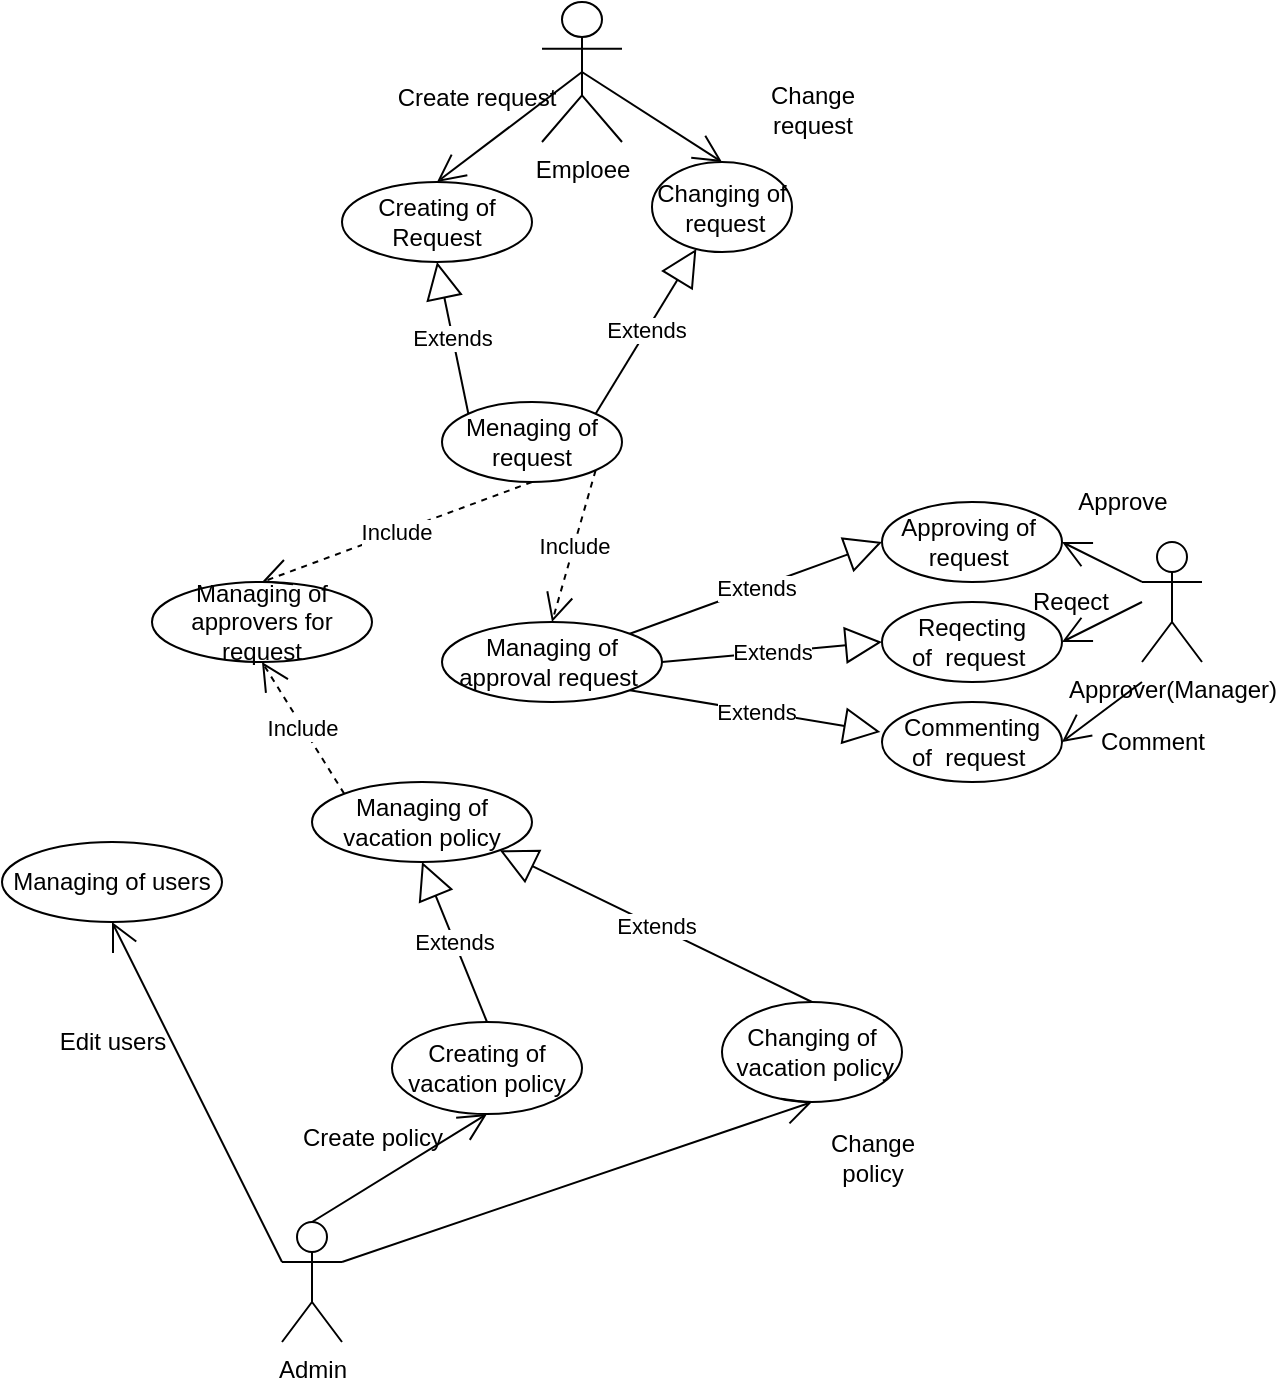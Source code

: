 <mxfile version="12.3.3" type="device" pages="1"><diagram id="6Jd43Li6_wiW7AiUyH1C" name="Page-1"><mxGraphModel dx="1385" dy="605" grid="1" gridSize="10" guides="1" tooltips="1" connect="1" arrows="1" fold="1" page="1" pageScale="1" pageWidth="827" pageHeight="1169" math="0" shadow="0"><root><mxCell id="0"/><mxCell id="1" parent="0"/><mxCell id="JVDn2ekhQVDpfcGcEP06-2" value="Admin&lt;br&gt;" style="shape=umlActor;verticalLabelPosition=bottom;labelBackgroundColor=#ffffff;verticalAlign=top;html=1;" vertex="1" parent="1"><mxGeometry x="200" y="610" width="30" height="60" as="geometry"/></mxCell><mxCell id="JVDn2ekhQVDpfcGcEP06-3" value="Emploee" style="shape=umlActor;verticalLabelPosition=bottom;labelBackgroundColor=#ffffff;verticalAlign=top;html=1;" vertex="1" parent="1"><mxGeometry x="330" width="40" height="70" as="geometry"/></mxCell><mxCell id="JVDn2ekhQVDpfcGcEP06-4" value="Approver(Manager)" style="shape=umlActor;verticalLabelPosition=bottom;labelBackgroundColor=#ffffff;verticalAlign=top;html=1;" vertex="1" parent="1"><mxGeometry x="630" y="270" width="30" height="60" as="geometry"/></mxCell><mxCell id="JVDn2ekhQVDpfcGcEP06-8" value="Changing of&lt;br&gt;&amp;nbsp;request" style="ellipse;whiteSpace=wrap;html=1;" vertex="1" parent="1"><mxGeometry x="385" y="80" width="70" height="45" as="geometry"/></mxCell><mxCell id="JVDn2ekhQVDpfcGcEP06-9" value="Menaging of request" style="ellipse;whiteSpace=wrap;html=1;" vertex="1" parent="1"><mxGeometry x="280" y="200" width="90" height="40" as="geometry"/></mxCell><mxCell id="JVDn2ekhQVDpfcGcEP06-10" value="Managing of approval request&amp;nbsp;" style="ellipse;whiteSpace=wrap;html=1;" vertex="1" parent="1"><mxGeometry x="280" y="310" width="110" height="40" as="geometry"/></mxCell><mxCell id="JVDn2ekhQVDpfcGcEP06-11" value="Approving of&amp;nbsp; request&amp;nbsp;" style="ellipse;whiteSpace=wrap;html=1;" vertex="1" parent="1"><mxGeometry x="500" y="250" width="90" height="40" as="geometry"/></mxCell><mxCell id="JVDn2ekhQVDpfcGcEP06-12" value="Reqecting &lt;br&gt;of&amp;nbsp; request&amp;nbsp;" style="ellipse;whiteSpace=wrap;html=1;" vertex="1" parent="1"><mxGeometry x="500" y="300" width="90" height="40" as="geometry"/></mxCell><mxCell id="JVDn2ekhQVDpfcGcEP06-13" value="Commenting &lt;br&gt;of&amp;nbsp; request&amp;nbsp;" style="ellipse;whiteSpace=wrap;html=1;" vertex="1" parent="1"><mxGeometry x="500" y="350" width="90" height="40" as="geometry"/></mxCell><mxCell id="JVDn2ekhQVDpfcGcEP06-14" value="Managing of vacation policy" style="ellipse;whiteSpace=wrap;html=1;" vertex="1" parent="1"><mxGeometry x="215" y="390" width="110" height="40" as="geometry"/></mxCell><mxCell id="JVDn2ekhQVDpfcGcEP06-15" value="Creating of vacation policy" style="ellipse;whiteSpace=wrap;html=1;" vertex="1" parent="1"><mxGeometry x="255" y="510" width="95" height="46" as="geometry"/></mxCell><mxCell id="JVDn2ekhQVDpfcGcEP06-16" value="Changing of&lt;br&gt;&amp;nbsp;vacation policy" style="ellipse;whiteSpace=wrap;html=1;" vertex="1" parent="1"><mxGeometry x="420" y="500" width="90" height="50" as="geometry"/></mxCell><mxCell id="JVDn2ekhQVDpfcGcEP06-17" value="Managing of users" style="ellipse;whiteSpace=wrap;html=1;" vertex="1" parent="1"><mxGeometry x="60" y="420" width="110" height="40" as="geometry"/></mxCell><mxCell id="JVDn2ekhQVDpfcGcEP06-18" value="Managing of approvers for request" style="ellipse;whiteSpace=wrap;html=1;" vertex="1" parent="1"><mxGeometry x="135" y="290" width="110" height="40" as="geometry"/></mxCell><mxCell id="JVDn2ekhQVDpfcGcEP06-20" value="Creating of Request" style="ellipse;whiteSpace=wrap;html=1;" vertex="1" parent="1"><mxGeometry x="230" y="90" width="95" height="40" as="geometry"/></mxCell><mxCell id="JVDn2ekhQVDpfcGcEP06-21" value="" style="endArrow=open;endFill=1;endSize=12;html=1;exitX=0.5;exitY=0;exitDx=0;exitDy=0;exitPerimeter=0;entryX=0.5;entryY=1;entryDx=0;entryDy=0;" edge="1" parent="1" source="JVDn2ekhQVDpfcGcEP06-2" target="JVDn2ekhQVDpfcGcEP06-15"><mxGeometry width="160" relative="1" as="geometry"><mxPoint x="90" y="810" as="sourcePoint"/><mxPoint x="250" y="810" as="targetPoint"/></mxGeometry></mxCell><mxCell id="JVDn2ekhQVDpfcGcEP06-23" value="" style="endArrow=open;endFill=1;endSize=12;html=1;entryX=0.5;entryY=1;entryDx=0;entryDy=0;exitX=0;exitY=0.333;exitDx=0;exitDy=0;exitPerimeter=0;" edge="1" parent="1" source="JVDn2ekhQVDpfcGcEP06-2" target="JVDn2ekhQVDpfcGcEP06-17"><mxGeometry width="160" relative="1" as="geometry"><mxPoint x="290" y="740" as="sourcePoint"/><mxPoint x="322.5" y="576" as="targetPoint"/></mxGeometry></mxCell><mxCell id="JVDn2ekhQVDpfcGcEP06-24" value="" style="endArrow=open;endFill=1;endSize=12;html=1;entryX=0.5;entryY=1;entryDx=0;entryDy=0;exitX=1;exitY=0.333;exitDx=0;exitDy=0;exitPerimeter=0;" edge="1" parent="1" source="JVDn2ekhQVDpfcGcEP06-2" target="JVDn2ekhQVDpfcGcEP06-16"><mxGeometry width="160" relative="1" as="geometry"><mxPoint x="350" y="720" as="sourcePoint"/><mxPoint x="332.5" y="586" as="targetPoint"/></mxGeometry></mxCell><mxCell id="JVDn2ekhQVDpfcGcEP06-25" value="" style="endArrow=open;endFill=1;endSize=12;html=1;entryX=1;entryY=0.5;entryDx=0;entryDy=0;exitX=0;exitY=0.333;exitDx=0;exitDy=0;exitPerimeter=0;" edge="1" parent="1" source="JVDn2ekhQVDpfcGcEP06-4" target="JVDn2ekhQVDpfcGcEP06-11"><mxGeometry width="160" relative="1" as="geometry"><mxPoint x="680" y="183" as="sourcePoint"/><mxPoint x="600" y="200" as="targetPoint"/></mxGeometry></mxCell><mxCell id="JVDn2ekhQVDpfcGcEP06-28" value="" style="endArrow=open;endFill=1;endSize=12;html=1;entryX=1;entryY=0.5;entryDx=0;entryDy=0;" edge="1" parent="1" target="JVDn2ekhQVDpfcGcEP06-12"><mxGeometry width="160" relative="1" as="geometry"><mxPoint x="630" y="300" as="sourcePoint"/><mxPoint x="600" y="280" as="targetPoint"/></mxGeometry></mxCell><mxCell id="JVDn2ekhQVDpfcGcEP06-29" value="" style="endArrow=open;endFill=1;endSize=12;html=1;entryX=1;entryY=0.5;entryDx=0;entryDy=0;" edge="1" parent="1" target="JVDn2ekhQVDpfcGcEP06-13"><mxGeometry width="160" relative="1" as="geometry"><mxPoint x="630" y="340" as="sourcePoint"/><mxPoint x="610" y="290" as="targetPoint"/></mxGeometry></mxCell><mxCell id="JVDn2ekhQVDpfcGcEP06-30" value="" style="endArrow=open;endFill=1;endSize=12;html=1;entryX=0.5;entryY=0;entryDx=0;entryDy=0;exitX=0.5;exitY=0.5;exitDx=0;exitDy=0;exitPerimeter=0;" edge="1" parent="1" source="JVDn2ekhQVDpfcGcEP06-3" target="JVDn2ekhQVDpfcGcEP06-8"><mxGeometry width="160" relative="1" as="geometry"><mxPoint x="660" y="320" as="sourcePoint"/><mxPoint x="620" y="300" as="targetPoint"/></mxGeometry></mxCell><mxCell id="JVDn2ekhQVDpfcGcEP06-31" value="" style="endArrow=open;endFill=1;endSize=12;html=1;entryX=0.5;entryY=0;entryDx=0;entryDy=0;exitX=0.5;exitY=0.5;exitDx=0;exitDy=0;exitPerimeter=0;" edge="1" parent="1" source="JVDn2ekhQVDpfcGcEP06-3" target="JVDn2ekhQVDpfcGcEP06-20"><mxGeometry width="160" relative="1" as="geometry"><mxPoint x="670" y="330" as="sourcePoint"/><mxPoint x="630" y="310" as="targetPoint"/></mxGeometry></mxCell><mxCell id="JVDn2ekhQVDpfcGcEP06-34" value="Extends" style="endArrow=block;endSize=16;endFill=0;html=1;entryX=0.5;entryY=1;entryDx=0;entryDy=0;exitX=0.5;exitY=0;exitDx=0;exitDy=0;" edge="1" parent="1" source="JVDn2ekhQVDpfcGcEP06-15" target="JVDn2ekhQVDpfcGcEP06-14"><mxGeometry width="160" relative="1" as="geometry"><mxPoint x="193.891" y="495.858" as="sourcePoint"/><mxPoint x="305" y="450" as="targetPoint"/></mxGeometry></mxCell><mxCell id="JVDn2ekhQVDpfcGcEP06-35" value="Extends" style="endArrow=block;endSize=16;endFill=0;html=1;entryX=1;entryY=1;entryDx=0;entryDy=0;exitX=0.5;exitY=0;exitDx=0;exitDy=0;" edge="1" parent="1" source="JVDn2ekhQVDpfcGcEP06-16" target="JVDn2ekhQVDpfcGcEP06-14"><mxGeometry width="160" relative="1" as="geometry"><mxPoint x="312.5" y="520" as="sourcePoint"/><mxPoint x="360" y="470" as="targetPoint"/></mxGeometry></mxCell><mxCell id="JVDn2ekhQVDpfcGcEP06-36" value="Extends" style="endArrow=block;endSize=16;endFill=0;html=1;entryX=-0.009;entryY=0.375;entryDx=0;entryDy=0;exitX=1;exitY=1;exitDx=0;exitDy=0;entryPerimeter=0;" edge="1" parent="1" source="JVDn2ekhQVDpfcGcEP06-10" target="JVDn2ekhQVDpfcGcEP06-13"><mxGeometry width="160" relative="1" as="geometry"><mxPoint x="322.5" y="530" as="sourcePoint"/><mxPoint x="370" y="480" as="targetPoint"/></mxGeometry></mxCell><mxCell id="JVDn2ekhQVDpfcGcEP06-37" value="Extends" style="endArrow=block;endSize=16;endFill=0;html=1;entryX=0;entryY=0.5;entryDx=0;entryDy=0;exitX=1;exitY=0.5;exitDx=0;exitDy=0;" edge="1" parent="1" source="JVDn2ekhQVDpfcGcEP06-10" target="JVDn2ekhQVDpfcGcEP06-12"><mxGeometry width="160" relative="1" as="geometry"><mxPoint x="332.5" y="540" as="sourcePoint"/><mxPoint x="380" y="490" as="targetPoint"/></mxGeometry></mxCell><mxCell id="JVDn2ekhQVDpfcGcEP06-38" value="Extends" style="endArrow=block;endSize=16;endFill=0;html=1;entryX=0;entryY=0.5;entryDx=0;entryDy=0;exitX=1;exitY=0;exitDx=0;exitDy=0;" edge="1" parent="1" source="JVDn2ekhQVDpfcGcEP06-10" target="JVDn2ekhQVDpfcGcEP06-11"><mxGeometry width="160" relative="1" as="geometry"><mxPoint x="342.5" y="550" as="sourcePoint"/><mxPoint x="390" y="500" as="targetPoint"/></mxGeometry></mxCell><mxCell id="JVDn2ekhQVDpfcGcEP06-39" value="Extends" style="endArrow=block;endSize=16;endFill=0;html=1;exitX=1;exitY=0;exitDx=0;exitDy=0;" edge="1" parent="1" source="JVDn2ekhQVDpfcGcEP06-9" target="JVDn2ekhQVDpfcGcEP06-8"><mxGeometry width="160" relative="1" as="geometry"><mxPoint x="352.5" y="560" as="sourcePoint"/><mxPoint x="400" y="510" as="targetPoint"/></mxGeometry></mxCell><mxCell id="JVDn2ekhQVDpfcGcEP06-40" value="Extends" style="endArrow=block;endSize=16;endFill=0;html=1;entryX=0.5;entryY=1;entryDx=0;entryDy=0;exitX=0;exitY=0;exitDx=0;exitDy=0;" edge="1" parent="1" source="JVDn2ekhQVDpfcGcEP06-9" target="JVDn2ekhQVDpfcGcEP06-20"><mxGeometry width="160" relative="1" as="geometry"><mxPoint x="362.5" y="570" as="sourcePoint"/><mxPoint x="410" y="520" as="targetPoint"/></mxGeometry></mxCell><mxCell id="JVDn2ekhQVDpfcGcEP06-41" value="Include" style="endArrow=open;endSize=12;dashed=1;html=1;entryX=0.5;entryY=1;entryDx=0;entryDy=0;exitX=0;exitY=0;exitDx=0;exitDy=0;" edge="1" parent="1" source="JVDn2ekhQVDpfcGcEP06-14" target="JVDn2ekhQVDpfcGcEP06-18"><mxGeometry width="160" relative="1" as="geometry"><mxPoint x="10" y="409.5" as="sourcePoint"/><mxPoint x="170" y="409.5" as="targetPoint"/></mxGeometry></mxCell><mxCell id="JVDn2ekhQVDpfcGcEP06-44" value="Include" style="endArrow=open;endSize=12;dashed=1;html=1;entryX=0.5;entryY=0;entryDx=0;entryDy=0;exitX=0.5;exitY=1;exitDx=0;exitDy=0;" edge="1" parent="1" source="JVDn2ekhQVDpfcGcEP06-9" target="JVDn2ekhQVDpfcGcEP06-18"><mxGeometry width="160" relative="1" as="geometry"><mxPoint x="241.194" y="405.827" as="sourcePoint"/><mxPoint x="225.0" y="350" as="targetPoint"/></mxGeometry></mxCell><mxCell id="JVDn2ekhQVDpfcGcEP06-45" value="Include" style="endArrow=open;endSize=12;dashed=1;html=1;entryX=0.5;entryY=0;entryDx=0;entryDy=0;exitX=1;exitY=1;exitDx=0;exitDy=0;" edge="1" parent="1" source="JVDn2ekhQVDpfcGcEP06-9" target="JVDn2ekhQVDpfcGcEP06-10"><mxGeometry width="160" relative="1" as="geometry"><mxPoint x="251.194" y="415.827" as="sourcePoint"/><mxPoint x="235.0" y="360" as="targetPoint"/></mxGeometry></mxCell><mxCell id="JVDn2ekhQVDpfcGcEP06-47" value="Create request" style="text;html=1;align=center;verticalAlign=middle;resizable=0;points=[];;autosize=1;" vertex="1" parent="1"><mxGeometry x="252" y="38" width="90" height="20" as="geometry"/></mxCell><mxCell id="JVDn2ekhQVDpfcGcEP06-49" value="Approve" style="text;html=1;align=center;verticalAlign=middle;resizable=0;points=[];;autosize=1;" vertex="1" parent="1"><mxGeometry x="590" y="240" width="60" height="20" as="geometry"/></mxCell><mxCell id="JVDn2ekhQVDpfcGcEP06-50" value="Reqect&lt;br&gt;" style="text;html=1;align=center;verticalAlign=middle;resizable=0;points=[];;autosize=1;" vertex="1" parent="1"><mxGeometry x="569" y="290" width="50" height="20" as="geometry"/></mxCell><mxCell id="JVDn2ekhQVDpfcGcEP06-51" value="Comment" style="text;html=1;align=center;verticalAlign=middle;resizable=0;points=[];;autosize=1;" vertex="1" parent="1"><mxGeometry x="600" y="360" width="70" height="20" as="geometry"/></mxCell><mxCell id="JVDn2ekhQVDpfcGcEP06-52" value="Change &lt;br&gt;request" style="text;html=1;align=center;verticalAlign=middle;resizable=0;points=[];;autosize=1;" vertex="1" parent="1"><mxGeometry x="435" y="39" width="60" height="30" as="geometry"/></mxCell><mxCell id="JVDn2ekhQVDpfcGcEP06-53" value="Edit users" style="text;html=1;align=center;verticalAlign=middle;resizable=0;points=[];;autosize=1;" vertex="1" parent="1"><mxGeometry x="80" y="510" width="70" height="20" as="geometry"/></mxCell><mxCell id="JVDn2ekhQVDpfcGcEP06-54" value="Create policy&lt;br&gt;" style="text;html=1;align=center;verticalAlign=middle;resizable=0;points=[];;autosize=1;" vertex="1" parent="1"><mxGeometry x="200" y="558" width="90" height="20" as="geometry"/></mxCell><mxCell id="JVDn2ekhQVDpfcGcEP06-56" value="Change &lt;br&gt;policy" style="text;html=1;align=center;verticalAlign=middle;resizable=0;points=[];;autosize=1;" vertex="1" parent="1"><mxGeometry x="465" y="563" width="60" height="30" as="geometry"/></mxCell></root></mxGraphModel></diagram></mxfile>